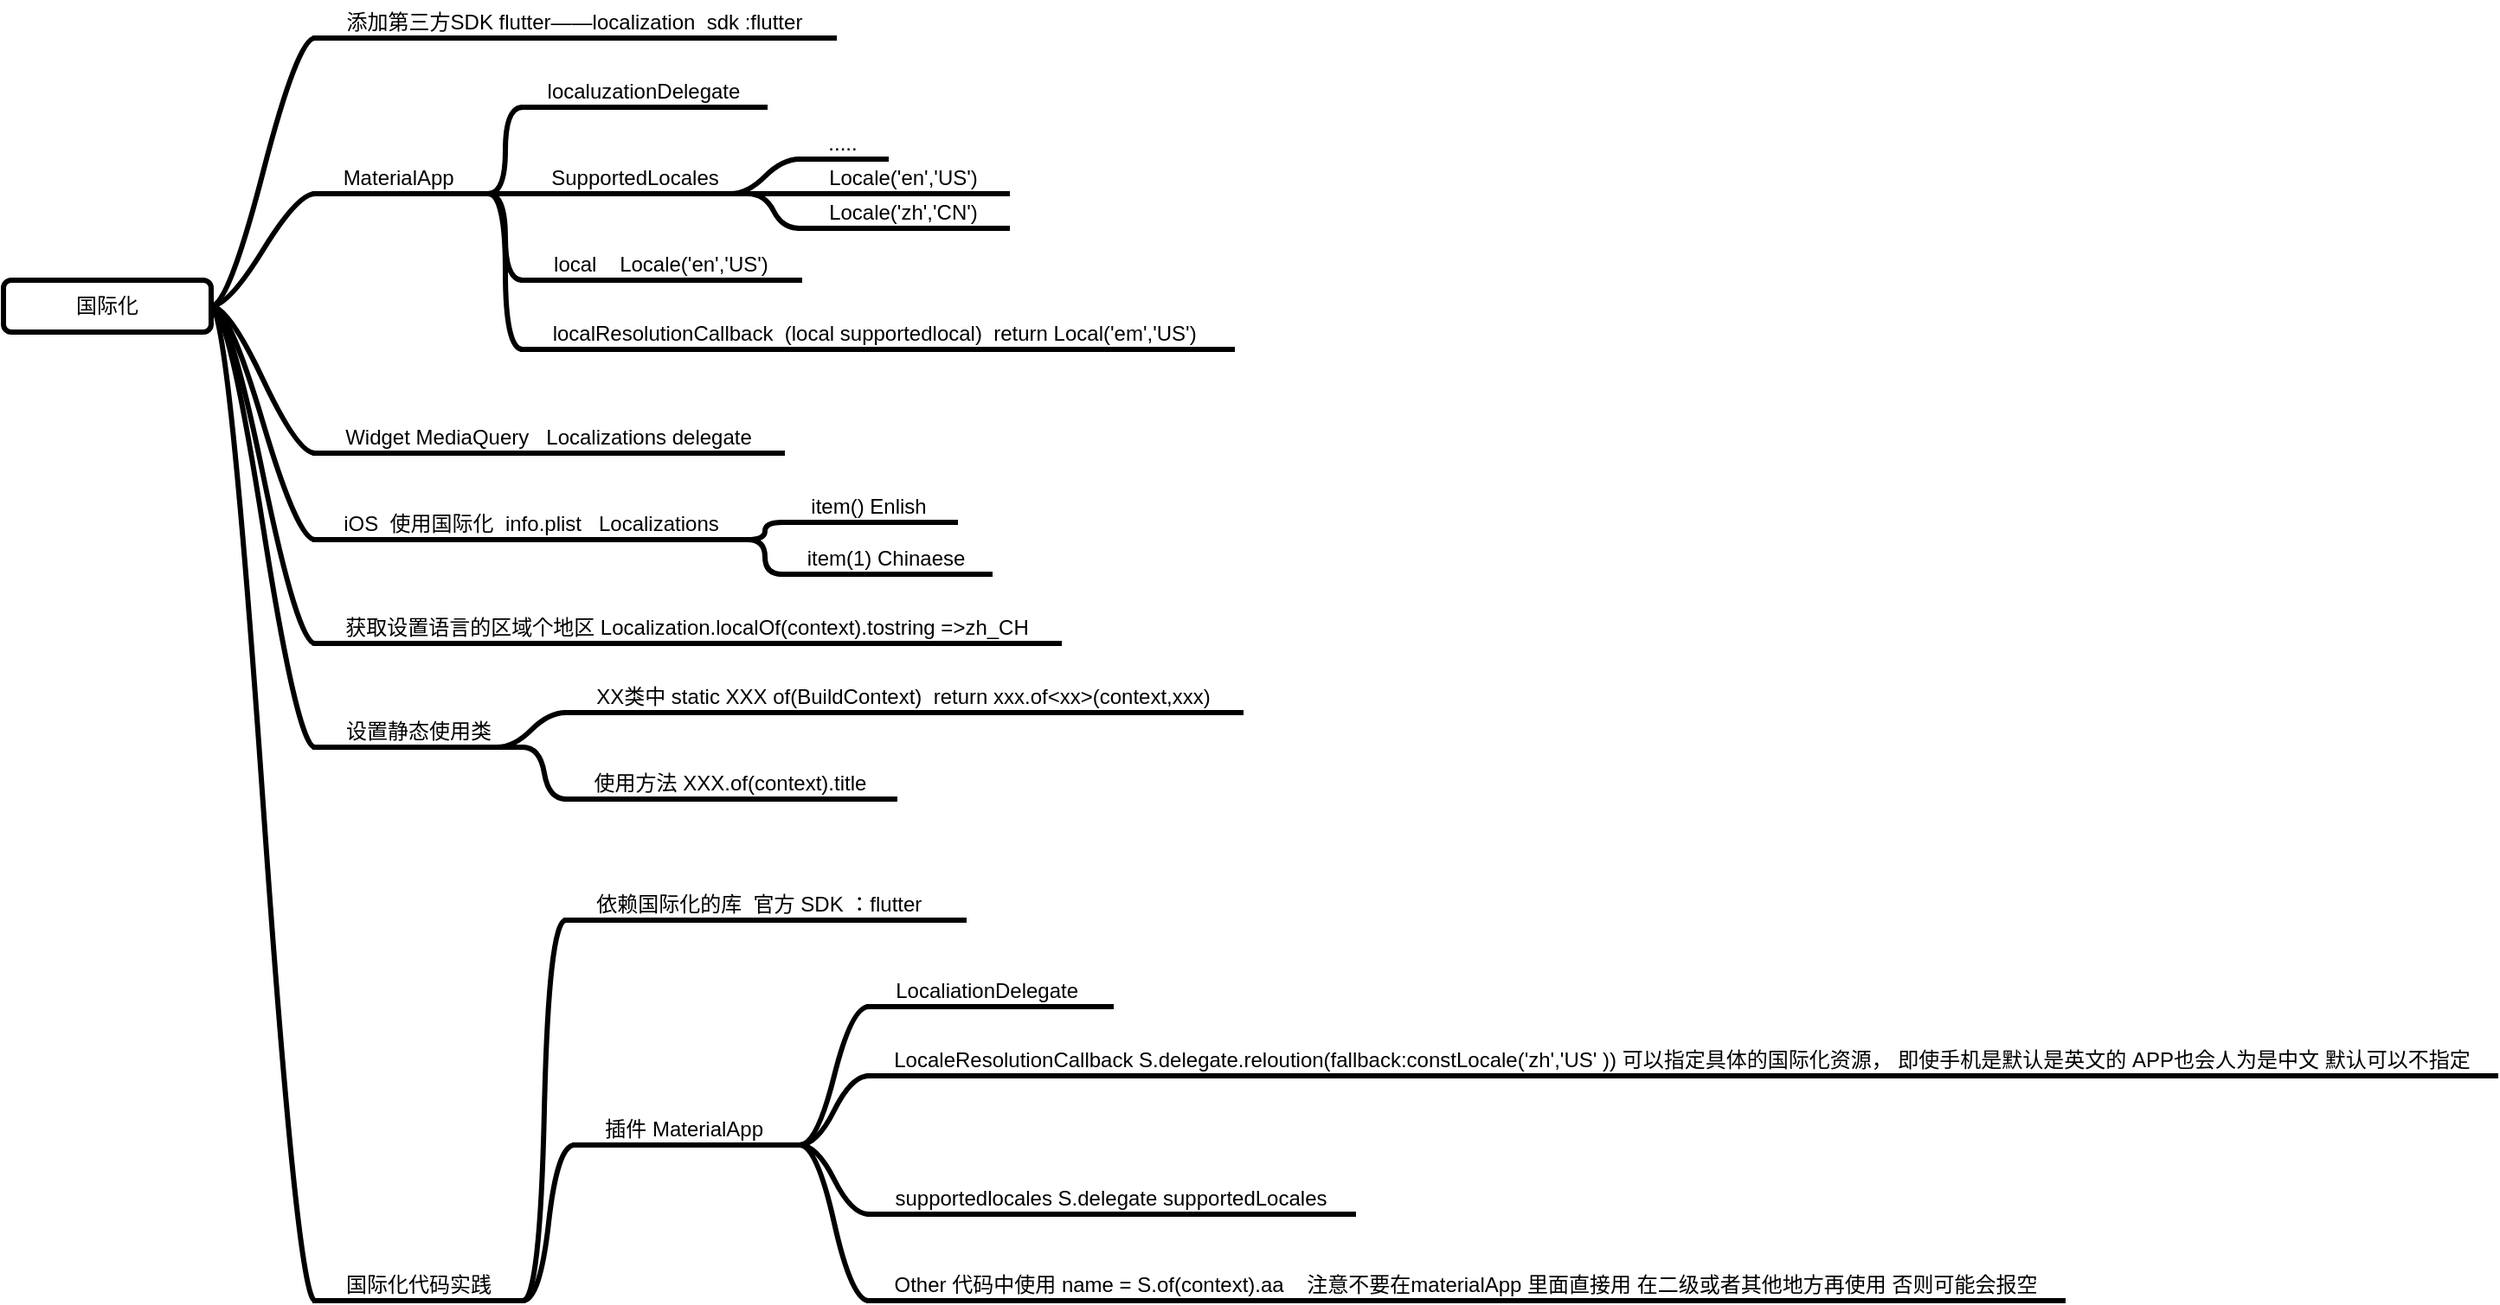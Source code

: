 <mxfile version="11.3.0" type="device" pages="1"><diagram id="_ANFB6xRSWDcjvOCxSnH" name="第 1 页"><mxGraphModel dx="772" dy="566" grid="1" gridSize="10" guides="1" tooltips="1" connect="1" arrows="1" fold="1" page="1" pageScale="1" pageWidth="827" pageHeight="1169" math="0" shadow="0"><root><mxCell id="0"/><mxCell id="1" parent="0"/><mxCell id="FCzAVCssg1EgWogzs_EA-1" value="国际化" style="rounded=1;whiteSpace=wrap;html=1;strokeWidth=3;" vertex="1" parent="1"><mxGeometry x="20" y="240" width="120" height="30" as="geometry"/></mxCell><mxCell id="FCzAVCssg1EgWogzs_EA-2" value="添加第三方SDK flutter——localization&amp;nbsp; sdk :flutter" style="whiteSpace=wrap;html=1;shape=partialRectangle;top=0;left=0;bottom=1;right=0;points=[[0,1],[1,1]];strokeColor=#000000;fillColor=none;align=center;verticalAlign=bottom;routingCenterY=0.5;snapToPoint=1;container=1;recursiveResize=0;autosize=1;treeFolding=1;treeMoving=1;strokeWidth=3;" vertex="1" parent="1"><mxGeometry x="200" y="80" width="300" height="20" as="geometry"/></mxCell><mxCell id="FCzAVCssg1EgWogzs_EA-3" value="" style="edgeStyle=entityRelationEdgeStyle;startArrow=none;endArrow=none;segment=10;curved=1;exitX=1;exitY=0.5;exitDx=0;exitDy=0;strokeWidth=3;" edge="1" target="FCzAVCssg1EgWogzs_EA-2" parent="1" source="FCzAVCssg1EgWogzs_EA-1"><mxGeometry relative="1" as="geometry"><mxPoint x="160" y="120" as="sourcePoint"/></mxGeometry></mxCell><mxCell id="FCzAVCssg1EgWogzs_EA-4" value="MaterialApp&amp;nbsp;" style="whiteSpace=wrap;html=1;shape=partialRectangle;top=0;left=0;bottom=1;right=0;points=[[0,1],[1,1]];strokeColor=#000000;fillColor=none;align=center;verticalAlign=bottom;routingCenterY=0.5;snapToPoint=1;container=1;recursiveResize=0;autosize=1;treeFolding=1;treeMoving=1;strokeWidth=3;" vertex="1" parent="1"><mxGeometry x="200" y="170" width="100" height="20" as="geometry"/></mxCell><mxCell id="FCzAVCssg1EgWogzs_EA-5" value="" style="edgeStyle=entityRelationEdgeStyle;startArrow=none;endArrow=none;segment=10;curved=1;exitX=1;exitY=0.5;exitDx=0;exitDy=0;strokeWidth=3;" edge="1" target="FCzAVCssg1EgWogzs_EA-4" parent="1" source="FCzAVCssg1EgWogzs_EA-1"><mxGeometry relative="1" as="geometry"><mxPoint x="160" y="170" as="sourcePoint"/></mxGeometry></mxCell><mxCell id="FCzAVCssg1EgWogzs_EA-6" value="Widget MediaQuery&amp;nbsp; &amp;nbsp;Localizations delegate" style="whiteSpace=wrap;html=1;shape=partialRectangle;top=0;left=0;bottom=1;right=0;points=[[0,1],[1,1]];strokeColor=#000000;fillColor=none;align=center;verticalAlign=bottom;routingCenterY=0.5;snapToPoint=1;container=1;recursiveResize=0;autosize=1;treeFolding=1;treeMoving=1;strokeWidth=3;" vertex="1" parent="1"><mxGeometry x="200" y="320" width="270" height="20" as="geometry"/></mxCell><mxCell id="FCzAVCssg1EgWogzs_EA-7" value="" style="edgeStyle=entityRelationEdgeStyle;startArrow=none;endArrow=none;segment=10;curved=1;exitX=1;exitY=0.5;exitDx=0;exitDy=0;strokeWidth=3;" edge="1" target="FCzAVCssg1EgWogzs_EA-6" parent="1" source="FCzAVCssg1EgWogzs_EA-1"><mxGeometry relative="1" as="geometry"><mxPoint x="160" y="220" as="sourcePoint"/></mxGeometry></mxCell><mxCell id="FCzAVCssg1EgWogzs_EA-8" value="iOS&amp;nbsp; 使用国际化&amp;nbsp; info.plist&amp;nbsp; &amp;nbsp;Localizations" style="whiteSpace=wrap;html=1;shape=partialRectangle;top=0;left=0;bottom=1;right=0;points=[[0,1],[1,1]];strokeColor=#000000;fillColor=none;align=center;verticalAlign=bottom;routingCenterY=0.5;snapToPoint=1;container=1;recursiveResize=0;autosize=1;treeFolding=1;treeMoving=1;strokeWidth=3;" vertex="1" parent="1"><mxGeometry x="200" y="370" width="250" height="20" as="geometry"/></mxCell><mxCell id="FCzAVCssg1EgWogzs_EA-9" value="" style="edgeStyle=entityRelationEdgeStyle;startArrow=none;endArrow=none;segment=10;curved=1;exitX=1;exitY=0.5;exitDx=0;exitDy=0;strokeWidth=3;" edge="1" target="FCzAVCssg1EgWogzs_EA-8" parent="1" source="FCzAVCssg1EgWogzs_EA-1"><mxGeometry relative="1" as="geometry"><mxPoint x="160" y="270" as="sourcePoint"/></mxGeometry></mxCell><mxCell id="FCzAVCssg1EgWogzs_EA-10" value="获取设置语言的区域个地区 Localization.localOf(context).tostring =&amp;gt;zh_CH" style="whiteSpace=wrap;html=1;shape=partialRectangle;top=0;left=0;bottom=1;right=0;points=[[0,1],[1,1]];strokeColor=#000000;fillColor=none;align=center;verticalAlign=bottom;routingCenterY=0.5;snapToPoint=1;container=1;recursiveResize=0;autosize=1;treeFolding=1;treeMoving=1;strokeWidth=3;" vertex="1" parent="1"><mxGeometry x="200" y="430" width="430" height="20" as="geometry"/></mxCell><mxCell id="FCzAVCssg1EgWogzs_EA-11" value="" style="edgeStyle=entityRelationEdgeStyle;startArrow=none;endArrow=none;segment=10;curved=1;exitX=1;exitY=0.5;exitDx=0;exitDy=0;strokeWidth=3;" edge="1" target="FCzAVCssg1EgWogzs_EA-10" parent="1" source="FCzAVCssg1EgWogzs_EA-1"><mxGeometry relative="1" as="geometry"><mxPoint x="160" y="330" as="sourcePoint"/></mxGeometry></mxCell><mxCell id="FCzAVCssg1EgWogzs_EA-12" value="设置静态使用类" style="whiteSpace=wrap;html=1;shape=partialRectangle;top=0;left=0;bottom=1;right=0;points=[[0,1],[1,1]];strokeColor=#000000;fillColor=none;align=center;verticalAlign=bottom;routingCenterY=0.5;snapToPoint=1;container=1;recursiveResize=0;autosize=1;treeFolding=1;treeMoving=1;strokeWidth=3;" vertex="1" parent="1"><mxGeometry x="200" y="490" width="120" height="20" as="geometry"/></mxCell><mxCell id="FCzAVCssg1EgWogzs_EA-13" value="" style="edgeStyle=entityRelationEdgeStyle;startArrow=none;endArrow=none;segment=10;curved=1;exitX=1;exitY=0.5;exitDx=0;exitDy=0;strokeWidth=3;" edge="1" target="FCzAVCssg1EgWogzs_EA-12" parent="1" source="FCzAVCssg1EgWogzs_EA-1"><mxGeometry relative="1" as="geometry"><mxPoint x="160" y="390" as="sourcePoint"/></mxGeometry></mxCell><mxCell id="FCzAVCssg1EgWogzs_EA-14" value="国际化代码实践" style="whiteSpace=wrap;html=1;shape=partialRectangle;top=0;left=0;bottom=1;right=0;points=[[0,1],[1,1]];strokeColor=#000000;fillColor=none;align=center;verticalAlign=bottom;routingCenterY=0.5;snapToPoint=1;container=1;recursiveResize=0;autosize=1;treeFolding=1;treeMoving=1;strokeWidth=3;" vertex="1" parent="1"><mxGeometry x="200" y="810" width="120" height="20" as="geometry"/></mxCell><mxCell id="FCzAVCssg1EgWogzs_EA-15" value="" style="edgeStyle=entityRelationEdgeStyle;startArrow=none;endArrow=none;segment=10;curved=1;exitX=1;exitY=0.5;exitDx=0;exitDy=0;strokeWidth=3;" edge="1" target="FCzAVCssg1EgWogzs_EA-14" parent="1" source="FCzAVCssg1EgWogzs_EA-1"><mxGeometry relative="1" as="geometry"><mxPoint x="160" y="460" as="sourcePoint"/></mxGeometry></mxCell><mxCell id="FCzAVCssg1EgWogzs_EA-17" value="localuzationDelegate" style="whiteSpace=wrap;html=1;shape=partialRectangle;top=0;left=0;bottom=1;right=0;points=[[0,1],[1,1]];strokeColor=#000000;fillColor=none;align=center;verticalAlign=bottom;routingCenterY=0.5;snapToPoint=1;container=1;recursiveResize=0;autosize=1;treeFolding=1;treeMoving=1;strokeWidth=3;" vertex="1" parent="1"><mxGeometry x="320" y="120" width="140" height="20" as="geometry"/></mxCell><mxCell id="FCzAVCssg1EgWogzs_EA-18" value="" style="edgeStyle=entityRelationEdgeStyle;startArrow=none;endArrow=none;segment=10;curved=1;exitX=1;exitY=1;exitDx=0;exitDy=0;strokeWidth=3;" edge="1" target="FCzAVCssg1EgWogzs_EA-17" parent="1" source="FCzAVCssg1EgWogzs_EA-4"><mxGeometry relative="1" as="geometry"><mxPoint x="280" y="160" as="sourcePoint"/></mxGeometry></mxCell><mxCell id="FCzAVCssg1EgWogzs_EA-19" value="SupportedLocales" style="whiteSpace=wrap;html=1;shape=partialRectangle;top=0;left=0;bottom=1;right=0;points=[[0,1],[1,1]];strokeColor=#000000;fillColor=none;align=center;verticalAlign=bottom;routingCenterY=0.5;snapToPoint=1;container=1;recursiveResize=0;autosize=1;treeFolding=1;treeMoving=1;strokeWidth=3;" vertex="1" parent="1"><mxGeometry x="320" y="170" width="130" height="20" as="geometry"/></mxCell><mxCell id="FCzAVCssg1EgWogzs_EA-20" value="" style="edgeStyle=entityRelationEdgeStyle;startArrow=none;endArrow=none;segment=10;curved=1;strokeWidth=3;" edge="1" target="FCzAVCssg1EgWogzs_EA-19" parent="1"><mxGeometry relative="1" as="geometry"><mxPoint x="300" y="190" as="sourcePoint"/></mxGeometry></mxCell><mxCell id="FCzAVCssg1EgWogzs_EA-21" value="local&amp;nbsp; &amp;nbsp; Locale('en','US')" style="whiteSpace=wrap;html=1;shape=partialRectangle;top=0;left=0;bottom=1;right=0;points=[[0,1],[1,1]];strokeColor=#000000;fillColor=none;align=center;verticalAlign=bottom;routingCenterY=0.5;snapToPoint=1;container=1;recursiveResize=0;autosize=1;treeFolding=1;treeMoving=1;strokeWidth=3;" vertex="1" parent="1"><mxGeometry x="320" y="220" width="160" height="20" as="geometry"/></mxCell><mxCell id="FCzAVCssg1EgWogzs_EA-22" value="" style="edgeStyle=entityRelationEdgeStyle;startArrow=none;endArrow=none;segment=10;curved=1;exitX=1;exitY=1;exitDx=0;exitDy=0;strokeWidth=3;" edge="1" target="FCzAVCssg1EgWogzs_EA-21" parent="1" source="FCzAVCssg1EgWogzs_EA-4"><mxGeometry relative="1" as="geometry"><mxPoint x="280" y="260" as="sourcePoint"/></mxGeometry></mxCell><mxCell id="FCzAVCssg1EgWogzs_EA-23" value="localResolutionCallback&amp;nbsp; (local supportedlocal)&amp;nbsp; return Local('em','US')&amp;nbsp;" style="whiteSpace=wrap;html=1;shape=partialRectangle;top=0;left=0;bottom=1;right=0;points=[[0,1],[1,1]];strokeColor=#000000;fillColor=none;align=center;verticalAlign=bottom;routingCenterY=0.5;snapToPoint=1;container=1;recursiveResize=0;autosize=1;treeFolding=1;treeMoving=1;strokeWidth=3;" vertex="1" parent="1"><mxGeometry x="320" y="260" width="410" height="20" as="geometry"/></mxCell><mxCell id="FCzAVCssg1EgWogzs_EA-24" value="" style="edgeStyle=entityRelationEdgeStyle;startArrow=none;endArrow=none;segment=10;curved=1;exitX=1;exitY=1;exitDx=0;exitDy=0;strokeWidth=3;" edge="1" target="FCzAVCssg1EgWogzs_EA-23" parent="1" source="FCzAVCssg1EgWogzs_EA-4"><mxGeometry relative="1" as="geometry"><mxPoint x="280" y="300" as="sourcePoint"/></mxGeometry></mxCell><mxCell id="FCzAVCssg1EgWogzs_EA-25" value="....." style="whiteSpace=wrap;html=1;shape=partialRectangle;top=0;left=0;bottom=1;right=0;points=[[0,1],[1,1]];strokeColor=#000000;fillColor=none;align=center;verticalAlign=bottom;routingCenterY=0.5;snapToPoint=1;container=1;recursiveResize=0;autosize=1;treeFolding=1;treeMoving=1;strokeWidth=3;" vertex="1" parent="1"><mxGeometry x="480" y="150" width="50" height="20" as="geometry"/></mxCell><mxCell id="FCzAVCssg1EgWogzs_EA-26" value="" style="edgeStyle=entityRelationEdgeStyle;startArrow=none;endArrow=none;segment=10;curved=1;strokeWidth=3;" edge="1" target="FCzAVCssg1EgWogzs_EA-25" parent="1"><mxGeometry relative="1" as="geometry"><mxPoint x="440" y="190" as="sourcePoint"/></mxGeometry></mxCell><mxCell id="FCzAVCssg1EgWogzs_EA-27" value="Locale('en','US')" style="whiteSpace=wrap;html=1;shape=partialRectangle;top=0;left=0;bottom=1;right=0;points=[[0,1],[1,1]];strokeColor=#000000;fillColor=none;align=center;verticalAlign=bottom;routingCenterY=0.5;snapToPoint=1;container=1;recursiveResize=0;autosize=1;treeFolding=1;treeMoving=1;strokeWidth=3;" vertex="1" parent="1"><mxGeometry x="480" y="170" width="120" height="20" as="geometry"/></mxCell><mxCell id="FCzAVCssg1EgWogzs_EA-28" value="" style="edgeStyle=entityRelationEdgeStyle;startArrow=none;endArrow=none;segment=10;curved=1;exitX=1;exitY=1;exitDx=0;exitDy=0;strokeWidth=3;" edge="1" target="FCzAVCssg1EgWogzs_EA-27" parent="1" source="FCzAVCssg1EgWogzs_EA-19"><mxGeometry relative="1" as="geometry"><mxPoint x="440" y="210" as="sourcePoint"/></mxGeometry></mxCell><mxCell id="FCzAVCssg1EgWogzs_EA-29" value="Locale('zh','CN')" style="whiteSpace=wrap;html=1;shape=partialRectangle;top=0;left=0;bottom=1;right=0;points=[[0,1],[1,1]];strokeColor=#000000;fillColor=none;align=center;verticalAlign=bottom;routingCenterY=0.5;snapToPoint=1;container=1;recursiveResize=0;autosize=1;treeFolding=1;treeMoving=1;strokeWidth=3;" vertex="1" parent="1"><mxGeometry x="480" y="190" width="120" height="20" as="geometry"/></mxCell><mxCell id="FCzAVCssg1EgWogzs_EA-30" value="" style="edgeStyle=entityRelationEdgeStyle;startArrow=none;endArrow=none;segment=10;curved=1;exitX=1;exitY=1;exitDx=0;exitDy=0;strokeWidth=3;" edge="1" target="FCzAVCssg1EgWogzs_EA-29" parent="1" source="FCzAVCssg1EgWogzs_EA-19"><mxGeometry relative="1" as="geometry"><mxPoint x="440" y="230" as="sourcePoint"/></mxGeometry></mxCell><mxCell id="FCzAVCssg1EgWogzs_EA-31" value="item() Enlish" style="whiteSpace=wrap;html=1;shape=partialRectangle;top=0;left=0;bottom=1;right=0;points=[[0,1],[1,1]];strokeColor=#000000;fillColor=none;align=center;verticalAlign=bottom;routingCenterY=0.5;snapToPoint=1;container=1;recursiveResize=0;autosize=1;treeFolding=1;treeMoving=1;strokeWidth=3;" vertex="1" parent="1"><mxGeometry x="470" y="360" width="100" height="20" as="geometry"/></mxCell><mxCell id="FCzAVCssg1EgWogzs_EA-32" value="" style="edgeStyle=entityRelationEdgeStyle;startArrow=none;endArrow=none;segment=10;curved=1;exitX=1;exitY=1;exitDx=0;exitDy=0;strokeWidth=3;" edge="1" target="FCzAVCssg1EgWogzs_EA-31" parent="1" source="FCzAVCssg1EgWogzs_EA-8"><mxGeometry relative="1" as="geometry"><mxPoint x="430" y="400" as="sourcePoint"/></mxGeometry></mxCell><mxCell id="FCzAVCssg1EgWogzs_EA-33" value="item(1) Chinaese" style="whiteSpace=wrap;html=1;shape=partialRectangle;top=0;left=0;bottom=1;right=0;points=[[0,1],[1,1]];strokeColor=#000000;fillColor=none;align=center;verticalAlign=bottom;routingCenterY=0.5;snapToPoint=1;container=1;recursiveResize=0;autosize=1;treeFolding=1;treeMoving=1;strokeWidth=3;" vertex="1" parent="1"><mxGeometry x="470" y="390" width="120" height="20" as="geometry"/></mxCell><mxCell id="FCzAVCssg1EgWogzs_EA-34" value="" style="edgeStyle=entityRelationEdgeStyle;startArrow=none;endArrow=none;segment=10;curved=1;exitX=1;exitY=1;exitDx=0;exitDy=0;strokeWidth=3;" edge="1" target="FCzAVCssg1EgWogzs_EA-33" parent="1" source="FCzAVCssg1EgWogzs_EA-8"><mxGeometry relative="1" as="geometry"><mxPoint x="430" y="430" as="sourcePoint"/></mxGeometry></mxCell><mxCell id="FCzAVCssg1EgWogzs_EA-35" value="XX类中 static XXX of(BuildContext)&amp;nbsp; return xxx.of&amp;lt;xx&amp;gt;(context,xxx)" style="whiteSpace=wrap;html=1;shape=partialRectangle;top=0;left=0;bottom=1;right=0;points=[[0,1],[1,1]];strokeColor=#000000;fillColor=none;align=center;verticalAlign=bottom;routingCenterY=0.5;snapToPoint=1;container=1;recursiveResize=0;autosize=1;treeFolding=1;treeMoving=1;strokeWidth=3;" vertex="1" parent="1"><mxGeometry x="345" y="470" width="390" height="20" as="geometry"/></mxCell><mxCell id="FCzAVCssg1EgWogzs_EA-36" value="" style="edgeStyle=entityRelationEdgeStyle;startArrow=none;endArrow=none;segment=10;curved=1;strokeWidth=3;" edge="1" target="FCzAVCssg1EgWogzs_EA-35" parent="1"><mxGeometry relative="1" as="geometry"><mxPoint x="305" y="510" as="sourcePoint"/></mxGeometry></mxCell><mxCell id="FCzAVCssg1EgWogzs_EA-37" value="使用方法 XXX.of(context).title" style="whiteSpace=wrap;html=1;shape=partialRectangle;top=0;left=0;bottom=1;right=0;points=[[0,1],[1,1]];strokeColor=#000000;fillColor=none;align=center;verticalAlign=bottom;routingCenterY=0.5;snapToPoint=1;container=1;recursiveResize=0;autosize=1;treeFolding=1;treeMoving=1;strokeWidth=3;" vertex="1" parent="1"><mxGeometry x="345" y="520" width="190" height="20" as="geometry"/></mxCell><mxCell id="FCzAVCssg1EgWogzs_EA-38" value="" style="edgeStyle=entityRelationEdgeStyle;startArrow=none;endArrow=none;segment=10;curved=1;exitX=1;exitY=1;exitDx=0;exitDy=0;strokeWidth=3;" edge="1" target="FCzAVCssg1EgWogzs_EA-37" parent="1" source="FCzAVCssg1EgWogzs_EA-12"><mxGeometry relative="1" as="geometry"><mxPoint x="305" y="560" as="sourcePoint"/></mxGeometry></mxCell><mxCell id="FCzAVCssg1EgWogzs_EA-39" value="依赖国际化的库&amp;nbsp; 官方 SDK ：flutter&amp;nbsp;&amp;nbsp;" style="whiteSpace=wrap;html=1;shape=partialRectangle;top=0;left=0;bottom=1;right=0;points=[[0,1],[1,1]];strokeColor=#000000;fillColor=none;align=center;verticalAlign=bottom;routingCenterY=0.5;snapToPoint=1;container=1;recursiveResize=0;autosize=1;treeFolding=1;treeMoving=1;strokeWidth=3;" vertex="1" parent="1"><mxGeometry x="345" y="590" width="230" height="20" as="geometry"/></mxCell><mxCell id="FCzAVCssg1EgWogzs_EA-40" value="" style="edgeStyle=entityRelationEdgeStyle;startArrow=none;endArrow=none;segment=10;curved=1;exitX=1;exitY=1;exitDx=0;exitDy=0;strokeWidth=3;" edge="1" target="FCzAVCssg1EgWogzs_EA-39" parent="1" source="FCzAVCssg1EgWogzs_EA-14"><mxGeometry relative="1" as="geometry"><mxPoint x="305" y="630" as="sourcePoint"/></mxGeometry></mxCell><mxCell id="FCzAVCssg1EgWogzs_EA-41" value="插件 MaterialApp&amp;nbsp;" style="whiteSpace=wrap;html=1;shape=partialRectangle;top=0;left=0;bottom=1;right=0;points=[[0,1],[1,1]];strokeColor=#000000;fillColor=none;align=center;verticalAlign=bottom;routingCenterY=0.5;snapToPoint=1;container=1;recursiveResize=0;autosize=1;treeFolding=1;treeMoving=1;strokeWidth=3;" vertex="1" parent="1"><mxGeometry x="350" y="720" width="130" height="20" as="geometry"/></mxCell><mxCell id="FCzAVCssg1EgWogzs_EA-42" value="" style="edgeStyle=entityRelationEdgeStyle;startArrow=none;endArrow=none;segment=10;curved=1;exitX=1;exitY=1;exitDx=0;exitDy=0;strokeWidth=3;" edge="1" target="FCzAVCssg1EgWogzs_EA-41" parent="1" source="FCzAVCssg1EgWogzs_EA-14"><mxGeometry relative="1" as="geometry"><mxPoint x="310" y="760" as="sourcePoint"/></mxGeometry></mxCell><mxCell id="FCzAVCssg1EgWogzs_EA-47" value="LocaliationDelegate&amp;nbsp;" style="whiteSpace=wrap;html=1;shape=partialRectangle;top=0;left=0;bottom=1;right=0;points=[[0,1],[1,1]];strokeColor=#000000;fillColor=none;align=center;verticalAlign=bottom;routingCenterY=0.5;snapToPoint=1;container=1;recursiveResize=0;autosize=1;treeFolding=1;treeMoving=1;strokeWidth=3;" vertex="1" parent="1"><mxGeometry x="520" y="640" width="140" height="20" as="geometry"/></mxCell><mxCell id="FCzAVCssg1EgWogzs_EA-48" value="" style="edgeStyle=entityRelationEdgeStyle;startArrow=none;endArrow=none;segment=10;curved=1;exitX=1;exitY=1;exitDx=0;exitDy=0;strokeWidth=3;" edge="1" target="FCzAVCssg1EgWogzs_EA-47" parent="1" source="FCzAVCssg1EgWogzs_EA-41"><mxGeometry relative="1" as="geometry"><mxPoint x="480" y="680" as="sourcePoint"/></mxGeometry></mxCell><mxCell id="FCzAVCssg1EgWogzs_EA-49" value="LocaleResolutionCallback S.delegate.reloution(fallback:constLocale('zh','US' )) 可以指定具体的国际化资源， 即使手机是默认是英文的 APP也会人为是中文 默认可以不指定" style="whiteSpace=wrap;html=1;shape=partialRectangle;top=0;left=0;bottom=1;right=0;points=[[0,1],[1,1]];strokeColor=#000000;fillColor=none;align=center;verticalAlign=bottom;routingCenterY=0.5;snapToPoint=1;container=1;recursiveResize=0;autosize=1;treeFolding=1;treeMoving=1;strokeWidth=3;" vertex="1" parent="1"><mxGeometry x="520" y="680" width="940" height="20" as="geometry"/></mxCell><mxCell id="FCzAVCssg1EgWogzs_EA-50" value="" style="edgeStyle=entityRelationEdgeStyle;startArrow=none;endArrow=none;segment=10;curved=1;exitX=1;exitY=1;exitDx=0;exitDy=0;strokeWidth=3;" edge="1" target="FCzAVCssg1EgWogzs_EA-49" parent="1" source="FCzAVCssg1EgWogzs_EA-41"><mxGeometry relative="1" as="geometry"><mxPoint x="480" y="720" as="sourcePoint"/></mxGeometry></mxCell><mxCell id="FCzAVCssg1EgWogzs_EA-51" value="supportedlocales S.delegate supportedLocales" style="whiteSpace=wrap;html=1;shape=partialRectangle;top=0;left=0;bottom=1;right=0;points=[[0,1],[1,1]];strokeColor=#000000;fillColor=none;align=center;verticalAlign=bottom;routingCenterY=0.5;snapToPoint=1;container=1;recursiveResize=0;autosize=1;treeFolding=1;treeMoving=1;strokeWidth=3;" vertex="1" parent="1"><mxGeometry x="520" y="760" width="280" height="20" as="geometry"/></mxCell><mxCell id="FCzAVCssg1EgWogzs_EA-52" value="" style="edgeStyle=entityRelationEdgeStyle;startArrow=none;endArrow=none;segment=10;curved=1;exitX=1;exitY=1;exitDx=0;exitDy=0;strokeWidth=3;" edge="1" target="FCzAVCssg1EgWogzs_EA-51" parent="1" source="FCzAVCssg1EgWogzs_EA-41"><mxGeometry relative="1" as="geometry"><mxPoint x="480" y="800" as="sourcePoint"/></mxGeometry></mxCell><mxCell id="FCzAVCssg1EgWogzs_EA-53" value="Other 代码中使用 name = S.of(context).aa&amp;nbsp; &amp;nbsp; 注意不要在materialApp 里面直接用 在二级或者其他地方再使用 否则可能会报空" style="whiteSpace=wrap;html=1;shape=partialRectangle;top=0;left=0;bottom=1;right=0;points=[[0,1],[1,1]];strokeColor=#000000;fillColor=none;align=center;verticalAlign=bottom;routingCenterY=0.5;snapToPoint=1;container=1;recursiveResize=0;autosize=1;treeFolding=1;treeMoving=1;strokeWidth=3;" vertex="1" parent="1"><mxGeometry x="520" y="810" width="690" height="20" as="geometry"/></mxCell><mxCell id="FCzAVCssg1EgWogzs_EA-54" value="" style="edgeStyle=entityRelationEdgeStyle;startArrow=none;endArrow=none;segment=10;curved=1;exitX=1;exitY=1;exitDx=0;exitDy=0;strokeWidth=3;" edge="1" target="FCzAVCssg1EgWogzs_EA-53" parent="1" source="FCzAVCssg1EgWogzs_EA-41"><mxGeometry relative="1" as="geometry"><mxPoint x="480" y="850" as="sourcePoint"/></mxGeometry></mxCell></root></mxGraphModel></diagram></mxfile>